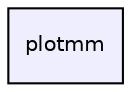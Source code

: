 digraph G {
  compound=true
  node [ fontsize=10, fontname="Helvetica"];
  edge [ labelfontsize=9, labelfontname="Helvetica"];
  dir_000000 [shape=box, label="plotmm", style="filled", fillcolor="#eeeeff", pencolor="black", URL="dir_000000.html"];
}
